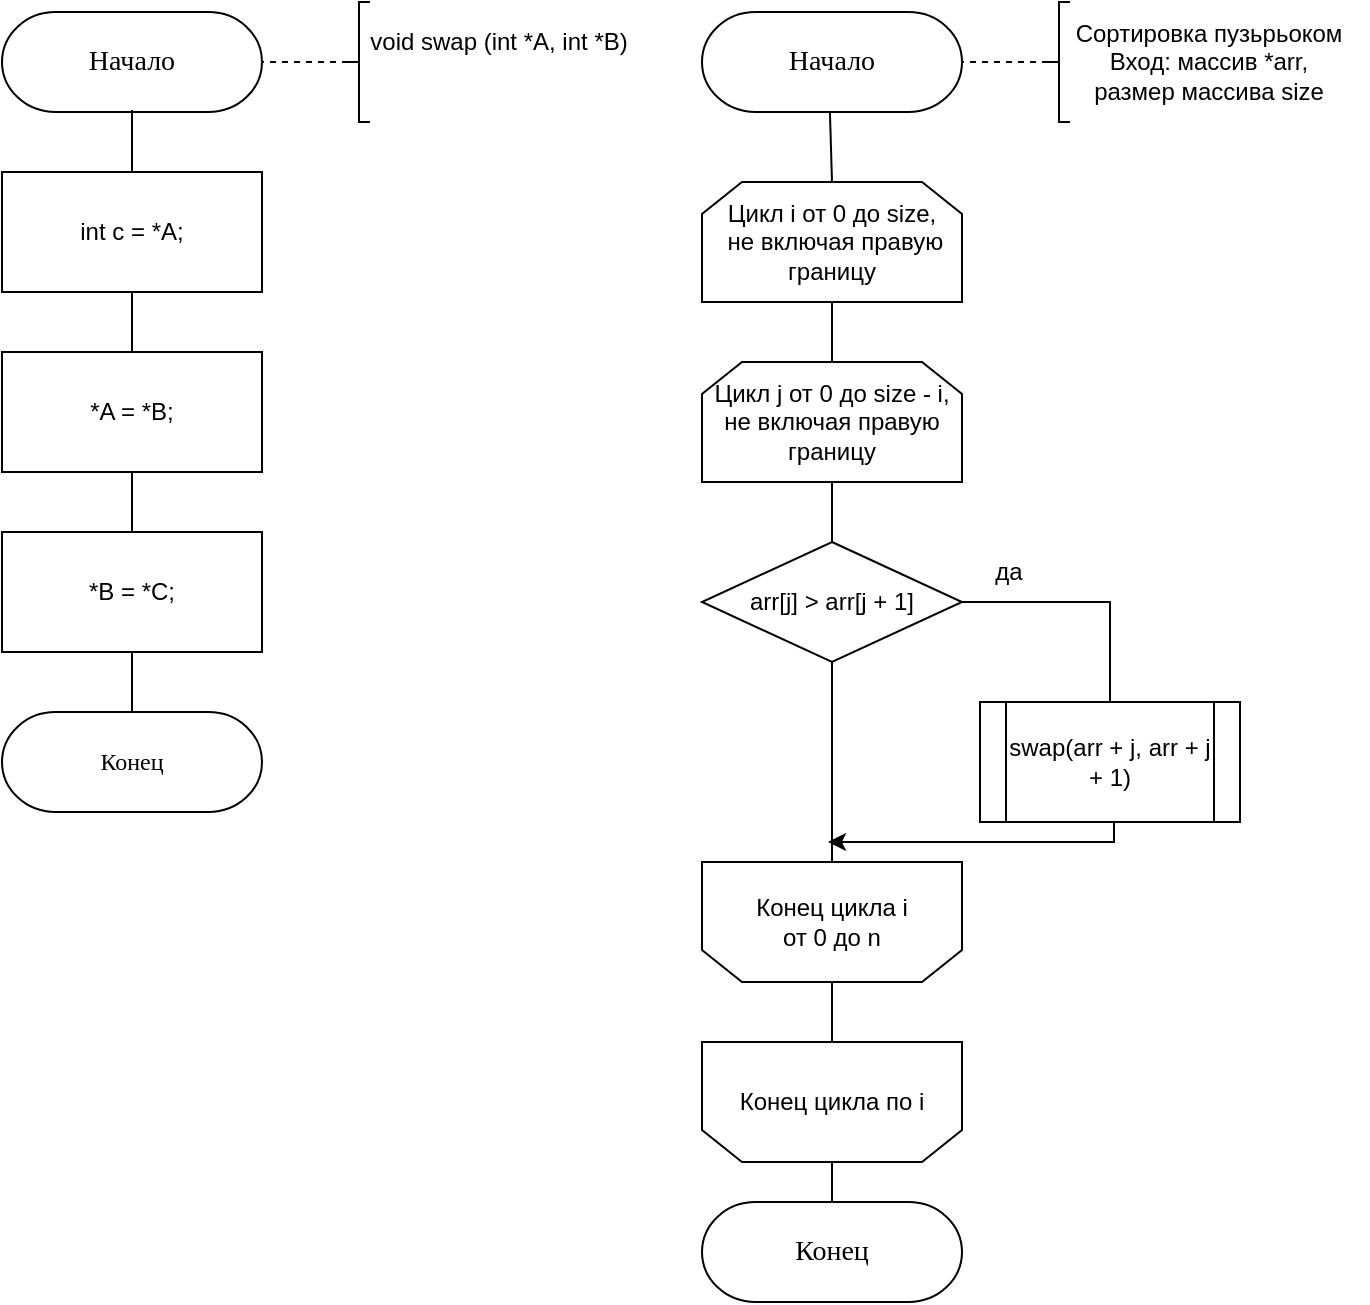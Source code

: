 <mxfile version="20.8.16" type="device"><diagram id="zJ5rKYGzw53xMXKaePyn" name="bubble_sort"><mxGraphModel dx="1434" dy="844" grid="1" gridSize="10" guides="1" tooltips="1" connect="1" arrows="1" fold="1" page="1" pageScale="1" pageWidth="827" pageHeight="1169" math="0" shadow="0"><root><mxCell id="0"/><mxCell id="1" parent="0"/><mxCell id="_OV3V6BR2gYL8SUAriQR-20" style="edgeStyle=orthogonalEdgeStyle;rounded=0;orthogonalLoop=1;jettySize=auto;html=1;exitX=0;exitY=0.5;exitDx=0;exitDy=0;exitPerimeter=0;endArrow=none;endFill=0;dashed=1;" parent="1" source="_OV3V6BR2gYL8SUAriQR-21" target="_OV3V6BR2gYL8SUAriQR-28" edge="1"><mxGeometry relative="1" as="geometry"><mxPoint x="530" y="65" as="targetPoint"/></mxGeometry></mxCell><mxCell id="_OV3V6BR2gYL8SUAriQR-21" value="" style="strokeWidth=1;html=1;shape=mxgraph.flowchart.annotation_2;align=left;labelPosition=right;pointerEvents=1;rounded=0;" parent="1" vertex="1"><mxGeometry x="573" y="35" width="11" height="60" as="geometry"/></mxCell><mxCell id="_OV3V6BR2gYL8SUAriQR-22" value="Сортировка пузьрьоком&lt;br&gt;Вход: массив *arr, &lt;br&gt;размер массива size" style="text;html=1;align=center;verticalAlign=middle;resizable=0;points=[];autosize=1;strokeColor=none;fillColor=none;" parent="1" vertex="1"><mxGeometry x="573" y="35" width="160" height="60" as="geometry"/></mxCell><mxCell id="_OV3V6BR2gYL8SUAriQR-28" value="&lt;div style=&quot;&quot;&gt;&lt;font style=&quot;font-family: Calibri; color: rgb(0, 0, 0); direction: ltr; letter-spacing: 0px; line-height: 120%; opacity: 1;&quot;&gt;&lt;font style=&quot;font-size: 14px;&quot;&gt;Начало&lt;/font&gt;&lt;br&gt;&lt;/font&gt;&lt;/div&gt;" style="verticalAlign=middle;align=center;vsdxID=1;fillColor=#FFFFFF;gradientColor=none;shape=stencil(tVJBDsIgEHwNRxoEG+O51n8QS9uNCM2Ctv5eEI2ttV6Mt9md2d0MDBGFa2WnCGfOoz2qHirfErEjnINpFYIPiIiSiKK2qBq0Z1OlupNRGdHJXuKGIc1xluV5nOLsmjorxu71Psk1mJF8s83WX+USD4HD+XZ86PMkX1745KkcwFG0XnqwZsJpiY2i4RSttWwmlOuV6mbtj17m1n9ysvySf/ESwOtPa9A6RWLMv2cgtFJ+RHkD);strokeColor=#000000;spacingTop=-1;spacingBottom=-1;spacingLeft=-1;spacingRight=-1;points=[[0.5,0,0],[0.5,0.5,0],[1,0.5,0]];labelBackgroundColor=none;rounded=0;html=1;whiteSpace=wrap;" parent="1" vertex="1"><mxGeometry x="400" y="40" width="130" height="50" as="geometry"/></mxCell><mxCell id="_OV3V6BR2gYL8SUAriQR-30" value="&lt;div style=&quot;&quot;&gt;&lt;font style=&quot;font-family: Calibri; color: rgb(0, 0, 0); direction: ltr; letter-spacing: 0px; line-height: 120%; opacity: 1;&quot;&gt;&lt;font style=&quot;font-size: 14px;&quot;&gt;Начало&lt;/font&gt;&lt;br&gt;&lt;/font&gt;&lt;/div&gt;" style="verticalAlign=middle;align=center;vsdxID=1;fillColor=#FFFFFF;gradientColor=none;shape=stencil(tVJBDsIgEHwNRxoEG+O51n8QS9uNCM2Ctv5eEI2ttV6Mt9md2d0MDBGFa2WnCGfOoz2qHirfErEjnINpFYIPiIiSiKK2qBq0Z1OlupNRGdHJXuKGIc1xluV5nOLsmjorxu71Psk1mJF8s83WX+USD4HD+XZ86PMkX1745KkcwFG0XnqwZsJpiY2i4RSttWwmlOuV6mbtj17m1n9ysvySf/ESwOtPa9A6RWLMv2cgtFJ+RHkD);strokeColor=#000000;spacingTop=-1;spacingBottom=-1;spacingLeft=-1;spacingRight=-1;points=[[0.5,0,0],[0.5,0.5,0],[1,0.5,0]];labelBackgroundColor=none;rounded=0;html=1;whiteSpace=wrap;" parent="1" vertex="1"><mxGeometry x="50" y="40" width="130" height="50" as="geometry"/></mxCell><mxCell id="_OV3V6BR2gYL8SUAriQR-31" style="edgeStyle=orthogonalEdgeStyle;rounded=0;orthogonalLoop=1;jettySize=auto;html=1;exitX=0;exitY=0.5;exitDx=0;exitDy=0;exitPerimeter=0;endArrow=none;endFill=0;dashed=1;" parent="1" source="_OV3V6BR2gYL8SUAriQR-32" edge="1"><mxGeometry relative="1" as="geometry"><mxPoint x="180" y="65" as="targetPoint"/></mxGeometry></mxCell><mxCell id="_OV3V6BR2gYL8SUAriQR-32" value="" style="strokeWidth=1;html=1;shape=mxgraph.flowchart.annotation_2;align=left;labelPosition=right;pointerEvents=1;rounded=0;" parent="1" vertex="1"><mxGeometry x="223" y="35" width="11" height="60" as="geometry"/></mxCell><mxCell id="_OV3V6BR2gYL8SUAriQR-34" value="void swap (int *A, int *B)&lt;br&gt;" style="text;html=1;align=center;verticalAlign=middle;resizable=0;points=[];autosize=1;strokeColor=none;fillColor=none;" parent="1" vertex="1"><mxGeometry x="223" y="40" width="150" height="30" as="geometry"/></mxCell><mxCell id="_OV3V6BR2gYL8SUAriQR-35" value="int c = *A;" style="rounded=0;whiteSpace=wrap;html=1;absoluteArcSize=1;arcSize=14;strokeWidth=1;" parent="1" vertex="1"><mxGeometry x="50" y="120" width="130" height="60" as="geometry"/></mxCell><mxCell id="_OV3V6BR2gYL8SUAriQR-36" value="*A = *B;" style="rounded=0;whiteSpace=wrap;html=1;absoluteArcSize=1;arcSize=14;strokeWidth=1;" parent="1" vertex="1"><mxGeometry x="50" y="210" width="130" height="60" as="geometry"/></mxCell><mxCell id="_OV3V6BR2gYL8SUAriQR-37" value="*B = *C;" style="rounded=0;whiteSpace=wrap;html=1;absoluteArcSize=1;arcSize=14;strokeWidth=1;" parent="1" vertex="1"><mxGeometry x="50" y="300" width="130" height="60" as="geometry"/></mxCell><mxCell id="_OV3V6BR2gYL8SUAriQR-38" value="&lt;div style=&quot;&quot;&gt;&lt;font style=&quot;font-family: Calibri; color: rgb(0, 0, 0); direction: ltr; letter-spacing: 0px; line-height: 120%; opacity: 1;&quot;&gt;Конец&lt;br&gt;&lt;/font&gt;&lt;/div&gt;" style="verticalAlign=middle;align=center;vsdxID=1;fillColor=#FFFFFF;gradientColor=none;shape=stencil(tVJBDsIgEHwNRxoEG+O51n8QS9uNCM2Ctv5eEI2ttV6Mt9md2d0MDBGFa2WnCGfOoz2qHirfErEjnINpFYIPiIiSiKK2qBq0Z1OlupNRGdHJXuKGIc1xluV5nOLsmjorxu71Psk1mJF8s83WX+USD4HD+XZ86PMkX1745KkcwFG0XnqwZsJpiY2i4RSttWwmlOuV6mbtj17m1n9ysvySf/ESwOtPa9A6RWLMv2cgtFJ+RHkD);strokeColor=#000000;spacingTop=-1;spacingBottom=-1;spacingLeft=-1;spacingRight=-1;points=[[0.5,0,0],[0.5,0.5,0],[1,0.5,0]];labelBackgroundColor=none;rounded=0;html=1;whiteSpace=wrap;" parent="1" vertex="1"><mxGeometry x="50" y="390" width="130" height="50" as="geometry"/></mxCell><mxCell id="_OV3V6BR2gYL8SUAriQR-39" value="" style="endArrow=none;html=1;rounded=0;entryX=0.5;entryY=0.98;entryDx=0;entryDy=0;entryPerimeter=0;exitX=0.5;exitY=0;exitDx=0;exitDy=0;" parent="1" source="_OV3V6BR2gYL8SUAriQR-35" target="_OV3V6BR2gYL8SUAriQR-30" edge="1"><mxGeometry width="50" height="50" relative="1" as="geometry"><mxPoint x="300" y="380" as="sourcePoint"/><mxPoint x="350" y="330" as="targetPoint"/></mxGeometry></mxCell><mxCell id="_OV3V6BR2gYL8SUAriQR-40" value="" style="endArrow=none;html=1;rounded=0;entryX=0.5;entryY=1;entryDx=0;entryDy=0;exitX=0.5;exitY=0;exitDx=0;exitDy=0;" parent="1" source="_OV3V6BR2gYL8SUAriQR-36" target="_OV3V6BR2gYL8SUAriQR-35" edge="1"><mxGeometry width="50" height="50" relative="1" as="geometry"><mxPoint x="300" y="380" as="sourcePoint"/><mxPoint x="350" y="330" as="targetPoint"/></mxGeometry></mxCell><mxCell id="_OV3V6BR2gYL8SUAriQR-41" value="" style="endArrow=none;html=1;rounded=0;exitX=0.5;exitY=1;exitDx=0;exitDy=0;entryX=0.5;entryY=0;entryDx=0;entryDy=0;" parent="1" source="_OV3V6BR2gYL8SUAriQR-36" target="_OV3V6BR2gYL8SUAriQR-37" edge="1"><mxGeometry width="50" height="50" relative="1" as="geometry"><mxPoint x="300" y="380" as="sourcePoint"/><mxPoint x="350" y="330" as="targetPoint"/></mxGeometry></mxCell><mxCell id="_OV3V6BR2gYL8SUAriQR-42" value="" style="endArrow=none;html=1;rounded=0;exitX=0.5;exitY=1;exitDx=0;exitDy=0;entryX=0.5;entryY=0;entryDx=0;entryDy=0;entryPerimeter=0;" parent="1" source="_OV3V6BR2gYL8SUAriQR-37" target="_OV3V6BR2gYL8SUAriQR-38" edge="1"><mxGeometry width="50" height="50" relative="1" as="geometry"><mxPoint x="300" y="380" as="sourcePoint"/><mxPoint x="350" y="330" as="targetPoint"/></mxGeometry></mxCell><mxCell id="_OV3V6BR2gYL8SUAriQR-44" value="Цикл i от 0 до size,&lt;br&gt;&amp;nbsp;не включая правую границу" style="shape=loopLimit;whiteSpace=wrap;html=1;" parent="1" vertex="1"><mxGeometry x="400" y="125" width="130" height="60" as="geometry"/></mxCell><mxCell id="_OV3V6BR2gYL8SUAriQR-46" value="Конец цикла по i" style="shape=loopLimit;whiteSpace=wrap;html=1;flipV=1;" parent="1" vertex="1"><mxGeometry x="400" y="555" width="130" height="60" as="geometry"/></mxCell><mxCell id="_OV3V6BR2gYL8SUAriQR-48" value="Цикл j от 0 до size - i, не включая правую границу" style="shape=loopLimit;whiteSpace=wrap;html=1;" parent="1" vertex="1"><mxGeometry x="400" y="215" width="130" height="60" as="geometry"/></mxCell><mxCell id="_OV3V6BR2gYL8SUAriQR-50" value="Конец цикла i &lt;br&gt;от 0 до n" style="shape=loopLimit;whiteSpace=wrap;html=1;flipV=1;" parent="1" vertex="1"><mxGeometry x="400" y="465" width="130" height="60" as="geometry"/></mxCell><mxCell id="_OV3V6BR2gYL8SUAriQR-54" value="arr[j] &amp;gt; arr[j + 1]" style="strokeWidth=1;html=1;shape=mxgraph.flowchart.decision;whiteSpace=wrap;" parent="1" vertex="1"><mxGeometry x="400" y="305" width="130" height="60" as="geometry"/></mxCell><mxCell id="_OV3V6BR2gYL8SUAriQR-57" value="&lt;div style=&quot;&quot;&gt;&lt;font face=&quot;Calibri&quot;&gt;&lt;span style=&quot;font-size: 14px;&quot;&gt;Конец&lt;/span&gt;&lt;/font&gt;&lt;/div&gt;" style="verticalAlign=middle;align=center;vsdxID=1;fillColor=#FFFFFF;gradientColor=none;shape=stencil(tVJBDsIgEHwNRxoEG+O51n8QS9uNCM2Ctv5eEI2ttV6Mt9md2d0MDBGFa2WnCGfOoz2qHirfErEjnINpFYIPiIiSiKK2qBq0Z1OlupNRGdHJXuKGIc1xluV5nOLsmjorxu71Psk1mJF8s83WX+USD4HD+XZ86PMkX1745KkcwFG0XnqwZsJpiY2i4RSttWwmlOuV6mbtj17m1n9ysvySf/ESwOtPa9A6RWLMv2cgtFJ+RHkD);strokeColor=#000000;spacingTop=-1;spacingBottom=-1;spacingLeft=-1;spacingRight=-1;points=[[0.5,0,0],[0.5,0.5,0],[1,0.5,0]];labelBackgroundColor=none;rounded=0;html=1;whiteSpace=wrap;" parent="1" vertex="1"><mxGeometry x="400" y="635" width="130" height="50" as="geometry"/></mxCell><mxCell id="_OV3V6BR2gYL8SUAriQR-61" value="" style="endArrow=none;html=1;rounded=0;exitX=0.5;exitY=1;exitDx=0;exitDy=0;entryX=0.5;entryY=0;entryDx=0;entryDy=0;" parent="1" source="_OV3V6BR2gYL8SUAriQR-50" target="_OV3V6BR2gYL8SUAriQR-46" edge="1"><mxGeometry width="50" height="50" relative="1" as="geometry"><mxPoint x="199" y="305" as="sourcePoint"/><mxPoint x="249" y="255" as="targetPoint"/></mxGeometry></mxCell><mxCell id="_OV3V6BR2gYL8SUAriQR-62" value="" style="endArrow=none;html=1;rounded=0;exitX=0.5;exitY=1;exitDx=0;exitDy=0;exitPerimeter=0;entryX=0.5;entryY=0;entryDx=0;entryDy=0;" parent="1" source="_OV3V6BR2gYL8SUAriQR-54" target="_OV3V6BR2gYL8SUAriQR-50" edge="1"><mxGeometry width="50" height="50" relative="1" as="geometry"><mxPoint x="199" y="305" as="sourcePoint"/><mxPoint x="249" y="255" as="targetPoint"/></mxGeometry></mxCell><mxCell id="_OV3V6BR2gYL8SUAriQR-63" value="" style="endArrow=none;html=1;rounded=0;entryX=1;entryY=0.5;entryDx=0;entryDy=0;entryPerimeter=0;exitX=0.5;exitY=0;exitDx=0;exitDy=0;" parent="1" target="_OV3V6BR2gYL8SUAriQR-54" edge="1"><mxGeometry width="50" height="50" relative="1" as="geometry"><mxPoint x="604" y="385" as="sourcePoint"/><mxPoint x="249" y="255" as="targetPoint"/><Array as="points"><mxPoint x="604" y="335"/></Array></mxGeometry></mxCell><mxCell id="_OV3V6BR2gYL8SUAriQR-64" value="" style="endArrow=none;html=1;rounded=0;entryX=0.5;entryY=1;entryDx=0;entryDy=0;exitX=0.5;exitY=0;exitDx=0;exitDy=0;exitPerimeter=0;" parent="1" source="_OV3V6BR2gYL8SUAriQR-54" target="_OV3V6BR2gYL8SUAriQR-48" edge="1"><mxGeometry width="50" height="50" relative="1" as="geometry"><mxPoint x="199" y="305" as="sourcePoint"/><mxPoint x="249" y="255" as="targetPoint"/></mxGeometry></mxCell><mxCell id="_OV3V6BR2gYL8SUAriQR-65" value="" style="endArrow=none;html=1;rounded=0;entryX=0.5;entryY=1;entryDx=0;entryDy=0;exitX=0.5;exitY=0;exitDx=0;exitDy=0;" parent="1" source="_OV3V6BR2gYL8SUAriQR-48" target="_OV3V6BR2gYL8SUAriQR-44" edge="1"><mxGeometry width="50" height="50" relative="1" as="geometry"><mxPoint x="199" y="305" as="sourcePoint"/><mxPoint x="249" y="255" as="targetPoint"/></mxGeometry></mxCell><mxCell id="_OV3V6BR2gYL8SUAriQR-66" value="" style="endArrow=none;html=1;rounded=0;entryX=0.492;entryY=1;entryDx=0;entryDy=0;entryPerimeter=0;exitX=0.5;exitY=0;exitDx=0;exitDy=0;" parent="1" source="_OV3V6BR2gYL8SUAriQR-44" target="_OV3V6BR2gYL8SUAriQR-28" edge="1"><mxGeometry width="50" height="50" relative="1" as="geometry"><mxPoint x="199" y="305" as="sourcePoint"/><mxPoint x="249" y="255" as="targetPoint"/></mxGeometry></mxCell><mxCell id="_OV3V6BR2gYL8SUAriQR-68" value="" style="endArrow=none;html=1;rounded=0;exitX=0.5;exitY=1;exitDx=0;exitDy=0;entryX=0.5;entryY=0;entryDx=0;entryDy=0;entryPerimeter=0;" parent="1" source="_OV3V6BR2gYL8SUAriQR-46" target="_OV3V6BR2gYL8SUAriQR-57" edge="1"><mxGeometry width="50" height="50" relative="1" as="geometry"><mxPoint x="199" y="305" as="sourcePoint"/><mxPoint x="249" y="255" as="targetPoint"/></mxGeometry></mxCell><mxCell id="_OV3V6BR2gYL8SUAriQR-69" value="" style="endArrow=classic;html=1;rounded=0;exitX=0.5;exitY=1;exitDx=0;exitDy=0;" parent="1" edge="1"><mxGeometry width="50" height="50" relative="1" as="geometry"><mxPoint x="606" y="445" as="sourcePoint"/><mxPoint x="463" y="455" as="targetPoint"/><Array as="points"><mxPoint x="606" y="455"/></Array></mxGeometry></mxCell><mxCell id="_OV3V6BR2gYL8SUAriQR-72" value="да" style="text;html=1;align=center;verticalAlign=middle;resizable=0;points=[];autosize=1;strokeColor=none;fillColor=none;" parent="1" vertex="1"><mxGeometry x="533" y="305" width="40" height="30" as="geometry"/></mxCell><mxCell id="_OV3V6BR2gYL8SUAriQR-73" value="swap(arr + j, arr + j + 1)" style="shape=process;whiteSpace=wrap;html=1;backgroundOutline=1;" parent="1" vertex="1"><mxGeometry x="539" y="385" width="130" height="60" as="geometry"/></mxCell></root></mxGraphModel></diagram></mxfile>